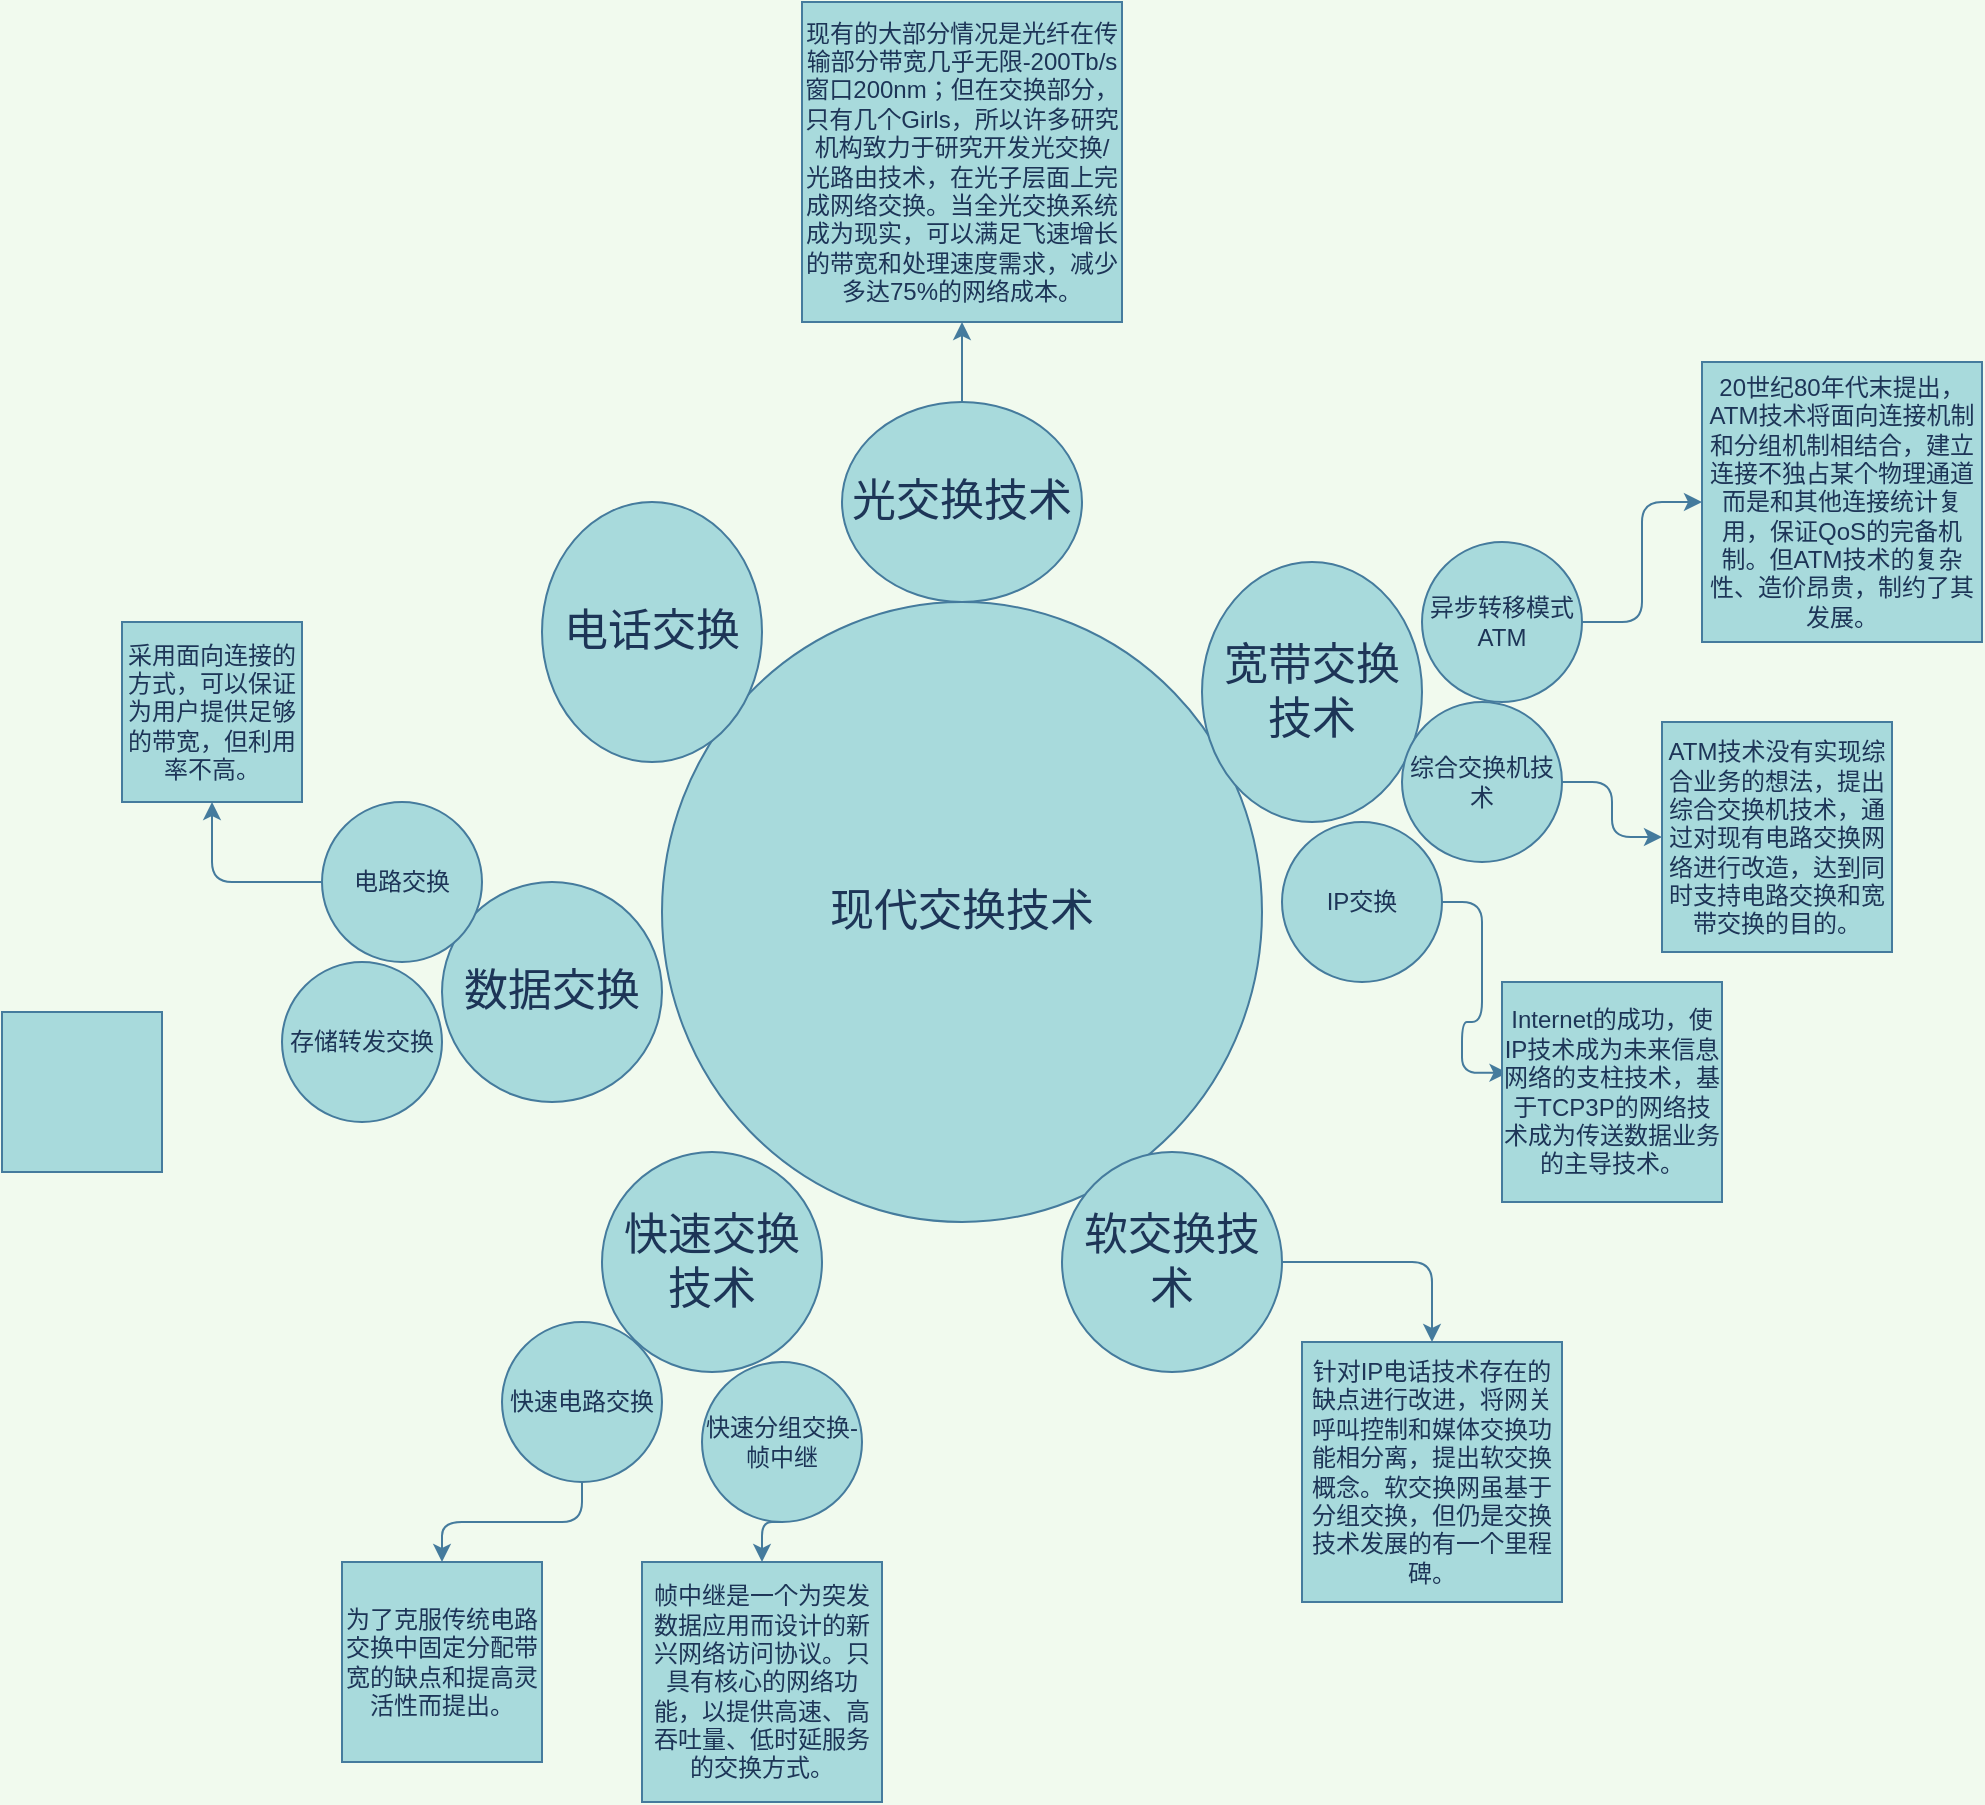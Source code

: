 <mxfile version="13.8.0" type="github">
  <diagram name="Page-1" id="dd472eb7-4b8b-5cd9-a60b-b15522922e76">
    <mxGraphModel dx="1422" dy="1612" grid="1" gridSize="10" guides="1" tooltips="1" connect="1" arrows="1" fold="1" page="1" pageScale="1" pageWidth="1100" pageHeight="850" background="#F1FAEE" math="0" shadow="0">
      <root>
        <mxCell id="0" />
        <mxCell id="1" parent="0" />
        <mxCell id="374e34682ed331ee-1" value="现代交换技术" style="ellipse;whiteSpace=wrap;html=1;rounded=0;shadow=0;dashed=0;comic=0;fontFamily=Verdana;fontSize=22;fontColor=#1D3557;fillColor=#A8DADC;strokeColor=#457B9D;" parent="1" vertex="1">
          <mxGeometry x="390" y="220" width="300" height="310" as="geometry" />
        </mxCell>
        <mxCell id="n56QRDZfdTH0vBFQAGBd-2" style="edgeStyle=orthogonalEdgeStyle;rounded=0;orthogonalLoop=1;jettySize=auto;html=1;strokeColor=#457B9D;fontColor=#1D3557;labelBackgroundColor=#F1FAEE;" edge="1" parent="1" source="45236fa5f4b8e91a-1" target="n56QRDZfdTH0vBFQAGBd-1">
          <mxGeometry relative="1" as="geometry" />
        </mxCell>
        <mxCell id="45236fa5f4b8e91a-1" value="光交换技术" style="ellipse;whiteSpace=wrap;html=1;rounded=0;shadow=0;dashed=0;comic=0;fontFamily=Verdana;fontSize=22;fontColor=#1D3557;fillColor=#A8DADC;strokeColor=#457B9D;" parent="1" vertex="1">
          <mxGeometry x="480" y="120" width="120" height="100" as="geometry" />
        </mxCell>
        <mxCell id="45236fa5f4b8e91a-2" value="数据交换" style="ellipse;whiteSpace=wrap;html=1;rounded=0;shadow=0;dashed=0;comic=0;fontFamily=Verdana;fontSize=22;fontColor=#1D3557;fillColor=#A8DADC;strokeColor=#457B9D;" parent="1" vertex="1">
          <mxGeometry x="280" y="360" width="110" height="110" as="geometry" />
        </mxCell>
        <mxCell id="45236fa5f4b8e91a-3" value="宽带交换技术" style="ellipse;whiteSpace=wrap;html=1;rounded=0;shadow=0;dashed=0;comic=0;fontFamily=Verdana;fontSize=22;fontColor=#1D3557;fillColor=#A8DADC;strokeColor=#457B9D;" parent="1" vertex="1">
          <mxGeometry x="660" y="200" width="110" height="130" as="geometry" />
        </mxCell>
        <mxCell id="45236fa5f4b8e91a-4" value="电话交换" style="ellipse;whiteSpace=wrap;html=1;rounded=0;shadow=0;dashed=0;comic=0;fontFamily=Verdana;fontSize=22;fontColor=#1D3557;fillColor=#A8DADC;strokeColor=#457B9D;" parent="1" vertex="1">
          <mxGeometry x="330" y="170" width="110" height="130" as="geometry" />
        </mxCell>
        <mxCell id="n56QRDZfdTH0vBFQAGBd-15" style="edgeStyle=orthogonalEdgeStyle;curved=0;rounded=1;sketch=0;orthogonalLoop=1;jettySize=auto;html=1;entryX=0.5;entryY=0;entryDx=0;entryDy=0;strokeColor=#457B9D;fillColor=#A8DADC;fontColor=#1D3557;" edge="1" parent="1" source="45236fa5f4b8e91a-6" target="n56QRDZfdTH0vBFQAGBd-4">
          <mxGeometry relative="1" as="geometry" />
        </mxCell>
        <mxCell id="45236fa5f4b8e91a-6" value="软交换技术" style="ellipse;whiteSpace=wrap;html=1;rounded=0;shadow=0;dashed=0;comic=0;fontFamily=Verdana;fontSize=22;fontColor=#1D3557;fillColor=#A8DADC;strokeColor=#457B9D;" parent="1" vertex="1">
          <mxGeometry x="590" y="495" width="110" height="110" as="geometry" />
        </mxCell>
        <mxCell id="45236fa5f4b8e91a-7" value="快速交换技术" style="ellipse;whiteSpace=wrap;html=1;rounded=0;shadow=0;dashed=0;comic=0;fontFamily=Verdana;fontSize=22;fontColor=#1D3557;fillColor=#A8DADC;strokeColor=#457B9D;" parent="1" vertex="1">
          <mxGeometry x="360" y="495" width="110" height="110" as="geometry" />
        </mxCell>
        <mxCell id="n56QRDZfdTH0vBFQAGBd-1" value="现有的大部分情况是光纤在传输部分带宽几乎无限-200Tb/s窗口200nm；但在交换部分，只有几个Girls，所以许多研究机构致力于研究开发光交换/光路由技术，在光子层面上完成网络交换。当全光交换系统成为现实，可以满足飞速增长的带宽和处理速度需求，减少多达75%的网络成本。" style="whiteSpace=wrap;html=1;aspect=fixed;fillColor=#A8DADC;strokeColor=#457B9D;fontColor=#1D3557;" vertex="1" parent="1">
          <mxGeometry x="460" y="-80" width="160" height="160" as="geometry" />
        </mxCell>
        <mxCell id="n56QRDZfdTH0vBFQAGBd-4" value="针对IP电话技术存在的缺点进行改进，将网关呼叫控制和媒体交换功能相分离，提出软交换概念。软交换网虽基于分组交换，但仍是交换技术发展的有一个里程碑。" style="whiteSpace=wrap;html=1;aspect=fixed;rounded=0;sketch=0;strokeColor=#457B9D;fillColor=#A8DADC;fontColor=#1D3557;" vertex="1" parent="1">
          <mxGeometry x="710" y="590" width="130" height="130" as="geometry" />
        </mxCell>
        <mxCell id="n56QRDZfdTH0vBFQAGBd-10" style="edgeStyle=orthogonalEdgeStyle;curved=0;rounded=1;sketch=0;orthogonalLoop=1;jettySize=auto;html=1;exitX=1;exitY=0.5;exitDx=0;exitDy=0;entryX=0;entryY=0.5;entryDx=0;entryDy=0;strokeColor=#457B9D;fillColor=#A8DADC;fontColor=#1D3557;" edge="1" parent="1" source="n56QRDZfdTH0vBFQAGBd-6" target="n56QRDZfdTH0vBFQAGBd-9">
          <mxGeometry relative="1" as="geometry" />
        </mxCell>
        <mxCell id="n56QRDZfdTH0vBFQAGBd-6" value="异步转移模式ATM" style="ellipse;whiteSpace=wrap;html=1;aspect=fixed;rounded=0;sketch=0;strokeColor=#457B9D;fillColor=#A8DADC;fontColor=#1D3557;" vertex="1" parent="1">
          <mxGeometry x="770" y="190" width="80" height="80" as="geometry" />
        </mxCell>
        <mxCell id="n56QRDZfdTH0vBFQAGBd-14" style="edgeStyle=orthogonalEdgeStyle;curved=0;rounded=1;sketch=0;orthogonalLoop=1;jettySize=auto;html=1;exitX=1;exitY=0.5;exitDx=0;exitDy=0;entryX=0.025;entryY=0.413;entryDx=0;entryDy=0;entryPerimeter=0;strokeColor=#457B9D;fillColor=#A8DADC;fontColor=#1D3557;" edge="1" parent="1" source="n56QRDZfdTH0vBFQAGBd-7" target="n56QRDZfdTH0vBFQAGBd-12">
          <mxGeometry relative="1" as="geometry" />
        </mxCell>
        <mxCell id="n56QRDZfdTH0vBFQAGBd-7" value="IP交换" style="ellipse;whiteSpace=wrap;html=1;aspect=fixed;rounded=0;sketch=0;strokeColor=#457B9D;fillColor=#A8DADC;fontColor=#1D3557;" vertex="1" parent="1">
          <mxGeometry x="700" y="330" width="80" height="80" as="geometry" />
        </mxCell>
        <mxCell id="n56QRDZfdTH0vBFQAGBd-13" style="edgeStyle=orthogonalEdgeStyle;curved=0;rounded=1;sketch=0;orthogonalLoop=1;jettySize=auto;html=1;exitX=1;exitY=0.5;exitDx=0;exitDy=0;entryX=0;entryY=0.5;entryDx=0;entryDy=0;strokeColor=#457B9D;fillColor=#A8DADC;fontColor=#1D3557;" edge="1" parent="1" source="n56QRDZfdTH0vBFQAGBd-8" target="n56QRDZfdTH0vBFQAGBd-11">
          <mxGeometry relative="1" as="geometry" />
        </mxCell>
        <mxCell id="n56QRDZfdTH0vBFQAGBd-8" value="综合交换机技术" style="ellipse;whiteSpace=wrap;html=1;aspect=fixed;rounded=0;sketch=0;strokeColor=#457B9D;fillColor=#A8DADC;fontColor=#1D3557;" vertex="1" parent="1">
          <mxGeometry x="760" y="270" width="80" height="80" as="geometry" />
        </mxCell>
        <mxCell id="n56QRDZfdTH0vBFQAGBd-9" value="20世纪80年代末提出，ATM技术将面向连接机制和分组机制相结合，建立连接不独占某个物理通道而是和其他连接统计复用，保证QoS的完备机制。但ATM技术的复杂性、造价昂贵，制约了其发展。" style="whiteSpace=wrap;html=1;aspect=fixed;rounded=0;sketch=0;strokeColor=#457B9D;fillColor=#A8DADC;fontColor=#1D3557;" vertex="1" parent="1">
          <mxGeometry x="910" y="100" width="140" height="140" as="geometry" />
        </mxCell>
        <mxCell id="n56QRDZfdTH0vBFQAGBd-11" value="ATM技术没有实现综合业务的想法，提出综合交换机技术，通过对现有电路交换网络进行改造，达到同时支持电路交换和宽带交换的目的。" style="whiteSpace=wrap;html=1;aspect=fixed;rounded=0;sketch=0;strokeColor=#457B9D;fillColor=#A8DADC;fontColor=#1D3557;" vertex="1" parent="1">
          <mxGeometry x="890" y="280" width="115" height="115" as="geometry" />
        </mxCell>
        <mxCell id="n56QRDZfdTH0vBFQAGBd-12" value="Internet的成功，使IP技术成为未来信息网络的支柱技术，基于TCP3P的网络技术成为传送数据业务的主导技术。" style="whiteSpace=wrap;html=1;aspect=fixed;rounded=0;sketch=0;strokeColor=#457B9D;fillColor=#A8DADC;fontColor=#1D3557;" vertex="1" parent="1">
          <mxGeometry x="810" y="410" width="110" height="110" as="geometry" />
        </mxCell>
        <mxCell id="n56QRDZfdTH0vBFQAGBd-18" value="为了克服传统电路交换中固定分配带宽的缺点和提高灵活性而提出。" style="whiteSpace=wrap;html=1;aspect=fixed;rounded=0;sketch=0;strokeColor=#457B9D;fillColor=#A8DADC;fontColor=#1D3557;" vertex="1" parent="1">
          <mxGeometry x="230" y="700" width="100" height="100" as="geometry" />
        </mxCell>
        <mxCell id="n56QRDZfdTH0vBFQAGBd-19" value="帧中继是一个为突发数据应用而设计的新兴网络访问协议。只具有核心的网络功能，以提供高速、高吞吐量、低时延服务的交换方式。" style="whiteSpace=wrap;html=1;aspect=fixed;rounded=0;sketch=0;strokeColor=#457B9D;fillColor=#A8DADC;fontColor=#1D3557;" vertex="1" parent="1">
          <mxGeometry x="380" y="700" width="120" height="120" as="geometry" />
        </mxCell>
        <mxCell id="n56QRDZfdTH0vBFQAGBd-23" style="edgeStyle=orthogonalEdgeStyle;curved=0;rounded=1;sketch=0;orthogonalLoop=1;jettySize=auto;html=1;entryX=0.5;entryY=0;entryDx=0;entryDy=0;strokeColor=#457B9D;fillColor=#A8DADC;fontColor=#1D3557;" edge="1" parent="1" source="n56QRDZfdTH0vBFQAGBd-20" target="n56QRDZfdTH0vBFQAGBd-18">
          <mxGeometry relative="1" as="geometry" />
        </mxCell>
        <mxCell id="n56QRDZfdTH0vBFQAGBd-20" value="快速电路交换" style="ellipse;whiteSpace=wrap;html=1;aspect=fixed;rounded=0;sketch=0;strokeColor=#457B9D;fillColor=#A8DADC;fontColor=#1D3557;" vertex="1" parent="1">
          <mxGeometry x="310" y="580" width="80" height="80" as="geometry" />
        </mxCell>
        <mxCell id="n56QRDZfdTH0vBFQAGBd-22" style="edgeStyle=orthogonalEdgeStyle;curved=0;rounded=1;sketch=0;orthogonalLoop=1;jettySize=auto;html=1;exitX=0.5;exitY=1;exitDx=0;exitDy=0;entryX=0.5;entryY=0;entryDx=0;entryDy=0;strokeColor=#457B9D;fillColor=#A8DADC;fontColor=#1D3557;" edge="1" parent="1" source="n56QRDZfdTH0vBFQAGBd-21" target="n56QRDZfdTH0vBFQAGBd-19">
          <mxGeometry relative="1" as="geometry" />
        </mxCell>
        <mxCell id="n56QRDZfdTH0vBFQAGBd-21" value="&lt;div&gt;快速分组交换-&lt;/div&gt;&lt;div&gt;帧中继&lt;/div&gt;" style="ellipse;whiteSpace=wrap;html=1;aspect=fixed;rounded=0;sketch=0;strokeColor=#457B9D;fillColor=#A8DADC;fontColor=#1D3557;" vertex="1" parent="1">
          <mxGeometry x="410" y="600" width="80" height="80" as="geometry" />
        </mxCell>
        <mxCell id="n56QRDZfdTH0vBFQAGBd-24" value="采用面向连接的方式，可以保证为用户提供足够的带宽，但利用率不高。" style="whiteSpace=wrap;html=1;aspect=fixed;rounded=0;sketch=0;strokeColor=#457B9D;fillColor=#A8DADC;fontColor=#1D3557;" vertex="1" parent="1">
          <mxGeometry x="120" y="230" width="90" height="90" as="geometry" />
        </mxCell>
        <mxCell id="n56QRDZfdTH0vBFQAGBd-25" value="" style="whiteSpace=wrap;html=1;aspect=fixed;rounded=0;sketch=0;strokeColor=#457B9D;fillColor=#A8DADC;fontColor=#1D3557;" vertex="1" parent="1">
          <mxGeometry x="60" y="425" width="80" height="80" as="geometry" />
        </mxCell>
        <mxCell id="n56QRDZfdTH0vBFQAGBd-28" style="edgeStyle=orthogonalEdgeStyle;curved=0;rounded=1;sketch=0;orthogonalLoop=1;jettySize=auto;html=1;entryX=0.5;entryY=1;entryDx=0;entryDy=0;strokeColor=#457B9D;fillColor=#A8DADC;fontColor=#1D3557;" edge="1" parent="1" source="n56QRDZfdTH0vBFQAGBd-26" target="n56QRDZfdTH0vBFQAGBd-24">
          <mxGeometry relative="1" as="geometry" />
        </mxCell>
        <mxCell id="n56QRDZfdTH0vBFQAGBd-26" value="电路交换" style="ellipse;whiteSpace=wrap;html=1;aspect=fixed;rounded=0;sketch=0;strokeColor=#457B9D;fillColor=#A8DADC;fontColor=#1D3557;" vertex="1" parent="1">
          <mxGeometry x="220" y="320" width="80" height="80" as="geometry" />
        </mxCell>
        <mxCell id="n56QRDZfdTH0vBFQAGBd-27" value="存储转发交换" style="ellipse;whiteSpace=wrap;html=1;aspect=fixed;rounded=0;sketch=0;strokeColor=#457B9D;fillColor=#A8DADC;fontColor=#1D3557;" vertex="1" parent="1">
          <mxGeometry x="200" y="400" width="80" height="80" as="geometry" />
        </mxCell>
      </root>
    </mxGraphModel>
  </diagram>
</mxfile>
